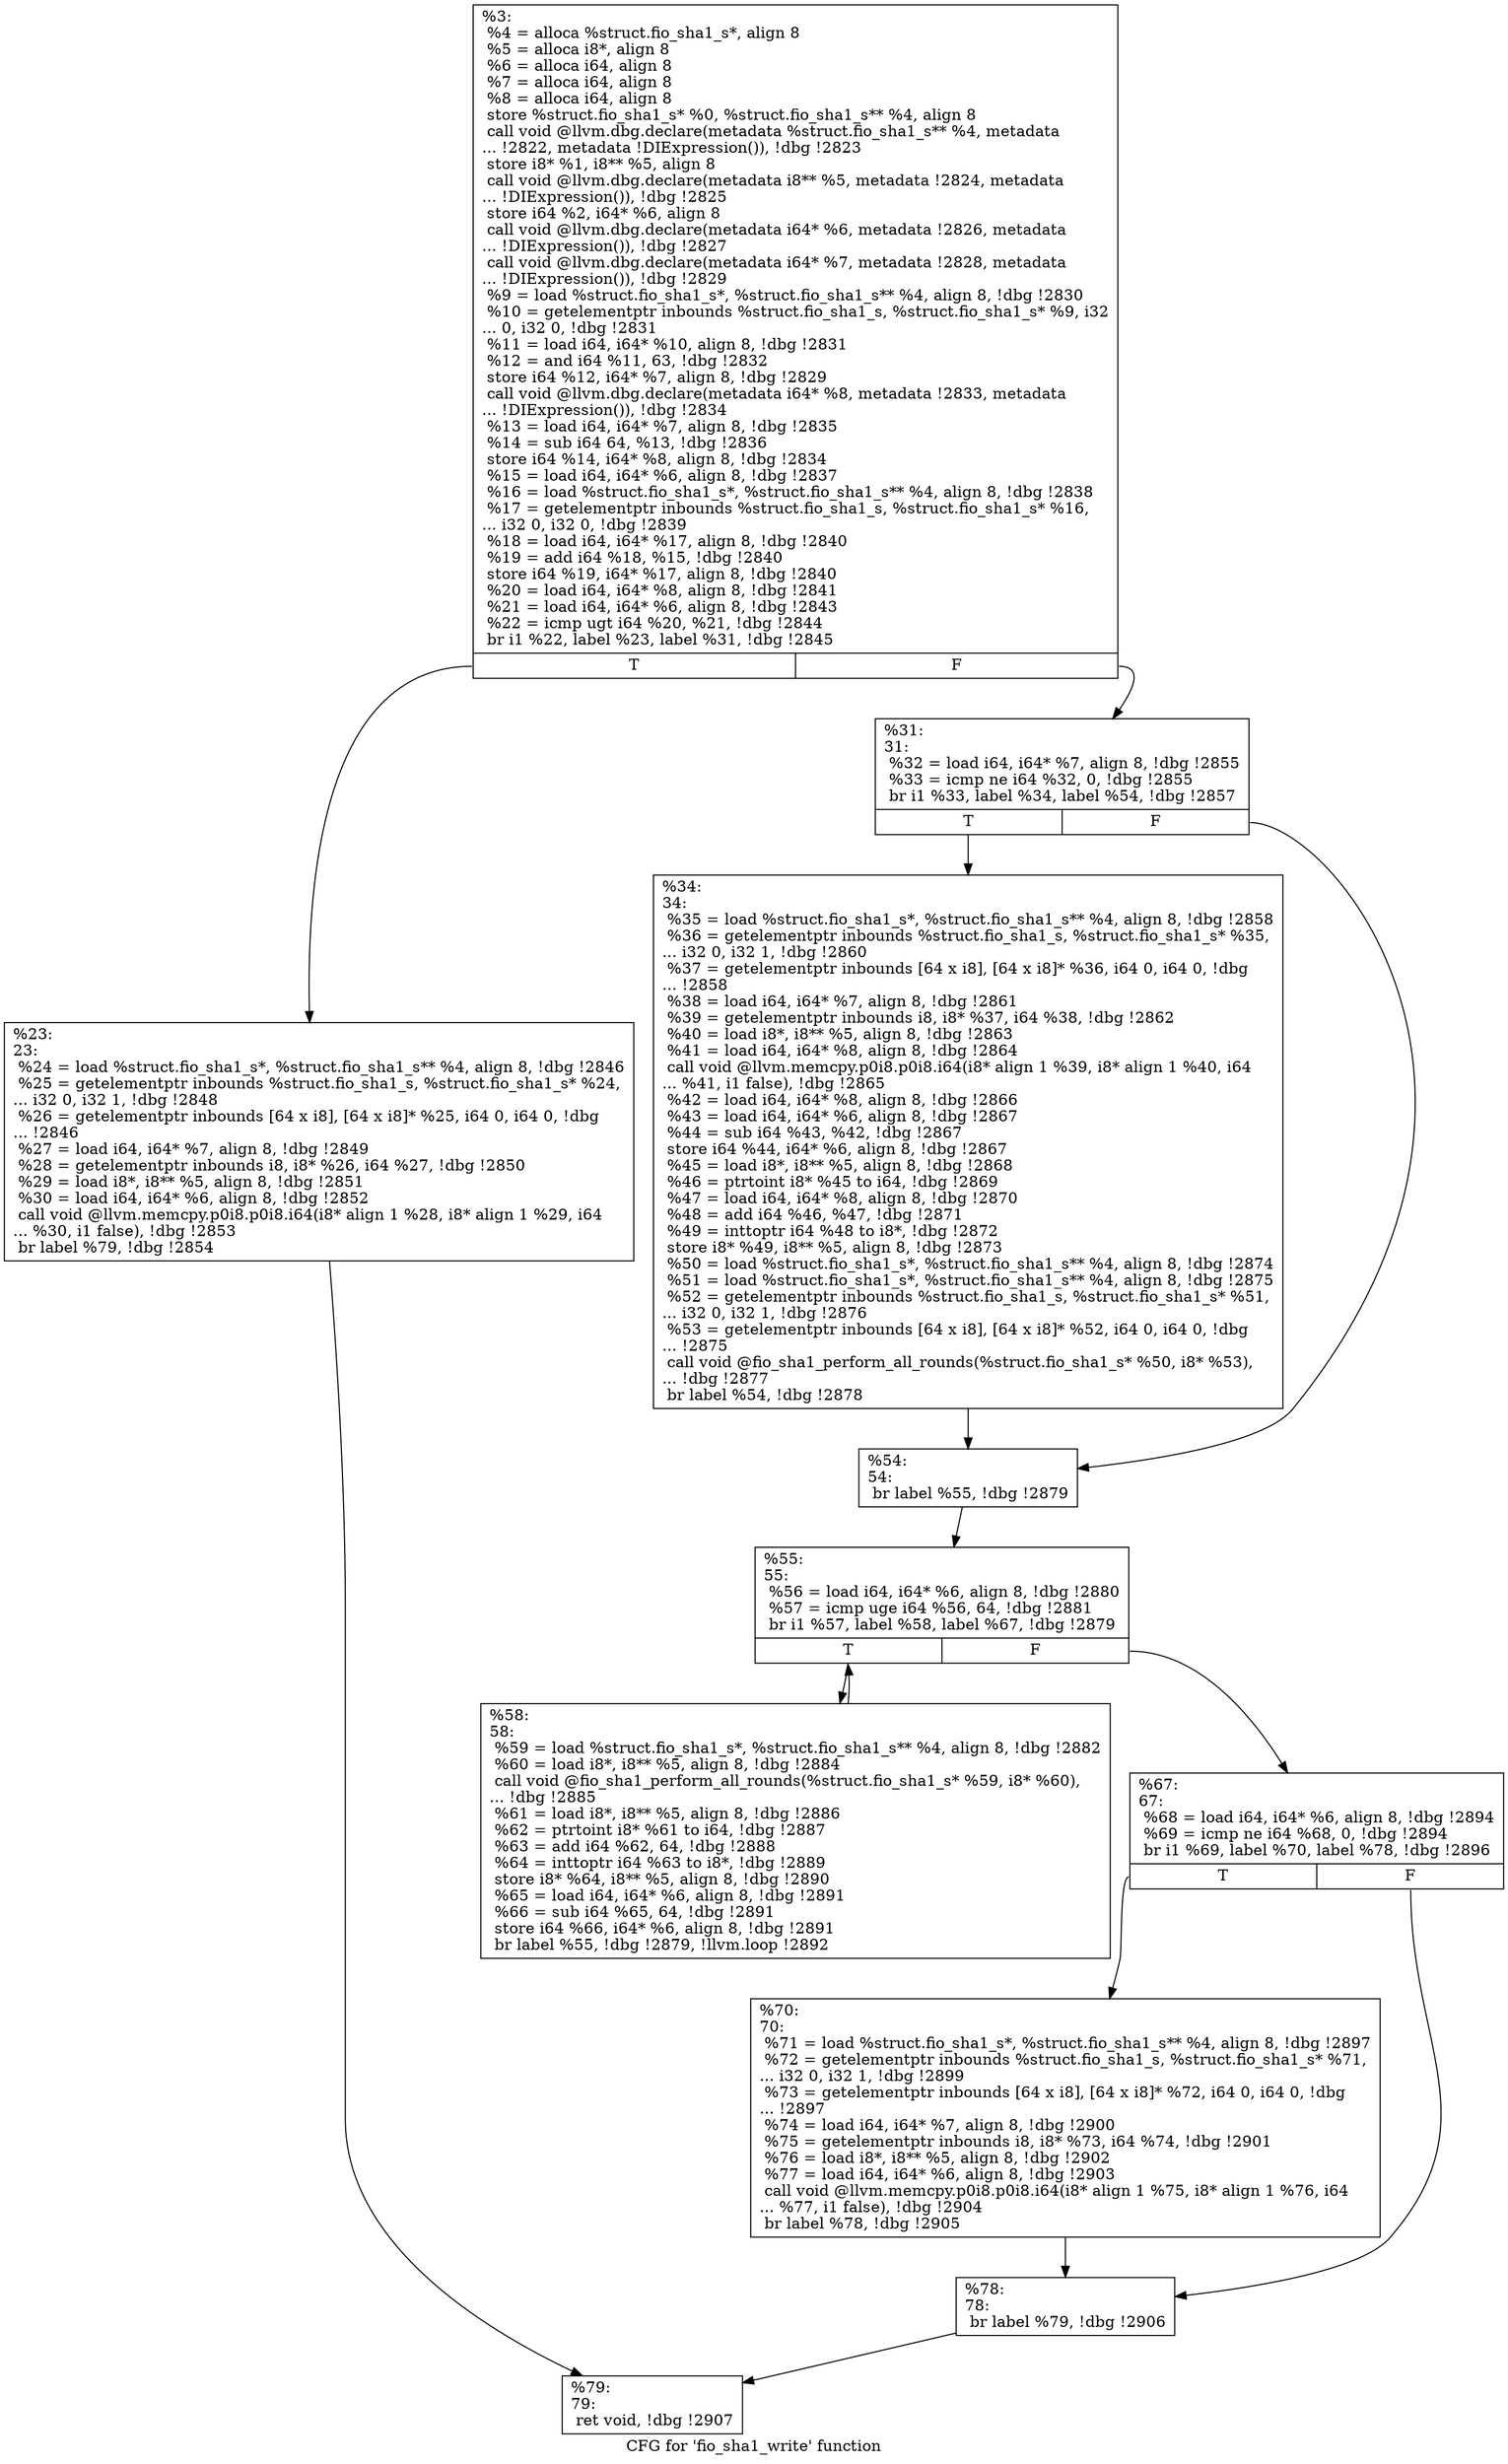 digraph "CFG for 'fio_sha1_write' function" {
	label="CFG for 'fio_sha1_write' function";

	Node0x5568511d38e0 [shape=record,label="{%3:\l  %4 = alloca %struct.fio_sha1_s*, align 8\l  %5 = alloca i8*, align 8\l  %6 = alloca i64, align 8\l  %7 = alloca i64, align 8\l  %8 = alloca i64, align 8\l  store %struct.fio_sha1_s* %0, %struct.fio_sha1_s** %4, align 8\l  call void @llvm.dbg.declare(metadata %struct.fio_sha1_s** %4, metadata\l... !2822, metadata !DIExpression()), !dbg !2823\l  store i8* %1, i8** %5, align 8\l  call void @llvm.dbg.declare(metadata i8** %5, metadata !2824, metadata\l... !DIExpression()), !dbg !2825\l  store i64 %2, i64* %6, align 8\l  call void @llvm.dbg.declare(metadata i64* %6, metadata !2826, metadata\l... !DIExpression()), !dbg !2827\l  call void @llvm.dbg.declare(metadata i64* %7, metadata !2828, metadata\l... !DIExpression()), !dbg !2829\l  %9 = load %struct.fio_sha1_s*, %struct.fio_sha1_s** %4, align 8, !dbg !2830\l  %10 = getelementptr inbounds %struct.fio_sha1_s, %struct.fio_sha1_s* %9, i32\l... 0, i32 0, !dbg !2831\l  %11 = load i64, i64* %10, align 8, !dbg !2831\l  %12 = and i64 %11, 63, !dbg !2832\l  store i64 %12, i64* %7, align 8, !dbg !2829\l  call void @llvm.dbg.declare(metadata i64* %8, metadata !2833, metadata\l... !DIExpression()), !dbg !2834\l  %13 = load i64, i64* %7, align 8, !dbg !2835\l  %14 = sub i64 64, %13, !dbg !2836\l  store i64 %14, i64* %8, align 8, !dbg !2834\l  %15 = load i64, i64* %6, align 8, !dbg !2837\l  %16 = load %struct.fio_sha1_s*, %struct.fio_sha1_s** %4, align 8, !dbg !2838\l  %17 = getelementptr inbounds %struct.fio_sha1_s, %struct.fio_sha1_s* %16,\l... i32 0, i32 0, !dbg !2839\l  %18 = load i64, i64* %17, align 8, !dbg !2840\l  %19 = add i64 %18, %15, !dbg !2840\l  store i64 %19, i64* %17, align 8, !dbg !2840\l  %20 = load i64, i64* %8, align 8, !dbg !2841\l  %21 = load i64, i64* %6, align 8, !dbg !2843\l  %22 = icmp ugt i64 %20, %21, !dbg !2844\l  br i1 %22, label %23, label %31, !dbg !2845\l|{<s0>T|<s1>F}}"];
	Node0x5568511d38e0:s0 -> Node0x5568511d4090;
	Node0x5568511d38e0:s1 -> Node0x5568511d40e0;
	Node0x5568511d4090 [shape=record,label="{%23:\l23:                                               \l  %24 = load %struct.fio_sha1_s*, %struct.fio_sha1_s** %4, align 8, !dbg !2846\l  %25 = getelementptr inbounds %struct.fio_sha1_s, %struct.fio_sha1_s* %24,\l... i32 0, i32 1, !dbg !2848\l  %26 = getelementptr inbounds [64 x i8], [64 x i8]* %25, i64 0, i64 0, !dbg\l... !2846\l  %27 = load i64, i64* %7, align 8, !dbg !2849\l  %28 = getelementptr inbounds i8, i8* %26, i64 %27, !dbg !2850\l  %29 = load i8*, i8** %5, align 8, !dbg !2851\l  %30 = load i64, i64* %6, align 8, !dbg !2852\l  call void @llvm.memcpy.p0i8.p0i8.i64(i8* align 1 %28, i8* align 1 %29, i64\l... %30, i1 false), !dbg !2853\l  br label %79, !dbg !2854\l}"];
	Node0x5568511d4090 -> Node0x5568511d4360;
	Node0x5568511d40e0 [shape=record,label="{%31:\l31:                                               \l  %32 = load i64, i64* %7, align 8, !dbg !2855\l  %33 = icmp ne i64 %32, 0, !dbg !2855\l  br i1 %33, label %34, label %54, !dbg !2857\l|{<s0>T|<s1>F}}"];
	Node0x5568511d40e0:s0 -> Node0x5568511d4130;
	Node0x5568511d40e0:s1 -> Node0x5568511d4180;
	Node0x5568511d4130 [shape=record,label="{%34:\l34:                                               \l  %35 = load %struct.fio_sha1_s*, %struct.fio_sha1_s** %4, align 8, !dbg !2858\l  %36 = getelementptr inbounds %struct.fio_sha1_s, %struct.fio_sha1_s* %35,\l... i32 0, i32 1, !dbg !2860\l  %37 = getelementptr inbounds [64 x i8], [64 x i8]* %36, i64 0, i64 0, !dbg\l... !2858\l  %38 = load i64, i64* %7, align 8, !dbg !2861\l  %39 = getelementptr inbounds i8, i8* %37, i64 %38, !dbg !2862\l  %40 = load i8*, i8** %5, align 8, !dbg !2863\l  %41 = load i64, i64* %8, align 8, !dbg !2864\l  call void @llvm.memcpy.p0i8.p0i8.i64(i8* align 1 %39, i8* align 1 %40, i64\l... %41, i1 false), !dbg !2865\l  %42 = load i64, i64* %8, align 8, !dbg !2866\l  %43 = load i64, i64* %6, align 8, !dbg !2867\l  %44 = sub i64 %43, %42, !dbg !2867\l  store i64 %44, i64* %6, align 8, !dbg !2867\l  %45 = load i8*, i8** %5, align 8, !dbg !2868\l  %46 = ptrtoint i8* %45 to i64, !dbg !2869\l  %47 = load i64, i64* %8, align 8, !dbg !2870\l  %48 = add i64 %46, %47, !dbg !2871\l  %49 = inttoptr i64 %48 to i8*, !dbg !2872\l  store i8* %49, i8** %5, align 8, !dbg !2873\l  %50 = load %struct.fio_sha1_s*, %struct.fio_sha1_s** %4, align 8, !dbg !2874\l  %51 = load %struct.fio_sha1_s*, %struct.fio_sha1_s** %4, align 8, !dbg !2875\l  %52 = getelementptr inbounds %struct.fio_sha1_s, %struct.fio_sha1_s* %51,\l... i32 0, i32 1, !dbg !2876\l  %53 = getelementptr inbounds [64 x i8], [64 x i8]* %52, i64 0, i64 0, !dbg\l... !2875\l  call void @fio_sha1_perform_all_rounds(%struct.fio_sha1_s* %50, i8* %53),\l... !dbg !2877\l  br label %54, !dbg !2878\l}"];
	Node0x5568511d4130 -> Node0x5568511d4180;
	Node0x5568511d4180 [shape=record,label="{%54:\l54:                                               \l  br label %55, !dbg !2879\l}"];
	Node0x5568511d4180 -> Node0x5568511d41d0;
	Node0x5568511d41d0 [shape=record,label="{%55:\l55:                                               \l  %56 = load i64, i64* %6, align 8, !dbg !2880\l  %57 = icmp uge i64 %56, 64, !dbg !2881\l  br i1 %57, label %58, label %67, !dbg !2879\l|{<s0>T|<s1>F}}"];
	Node0x5568511d41d0:s0 -> Node0x5568511d4220;
	Node0x5568511d41d0:s1 -> Node0x5568511d4270;
	Node0x5568511d4220 [shape=record,label="{%58:\l58:                                               \l  %59 = load %struct.fio_sha1_s*, %struct.fio_sha1_s** %4, align 8, !dbg !2882\l  %60 = load i8*, i8** %5, align 8, !dbg !2884\l  call void @fio_sha1_perform_all_rounds(%struct.fio_sha1_s* %59, i8* %60),\l... !dbg !2885\l  %61 = load i8*, i8** %5, align 8, !dbg !2886\l  %62 = ptrtoint i8* %61 to i64, !dbg !2887\l  %63 = add i64 %62, 64, !dbg !2888\l  %64 = inttoptr i64 %63 to i8*, !dbg !2889\l  store i8* %64, i8** %5, align 8, !dbg !2890\l  %65 = load i64, i64* %6, align 8, !dbg !2891\l  %66 = sub i64 %65, 64, !dbg !2891\l  store i64 %66, i64* %6, align 8, !dbg !2891\l  br label %55, !dbg !2879, !llvm.loop !2892\l}"];
	Node0x5568511d4220 -> Node0x5568511d41d0;
	Node0x5568511d4270 [shape=record,label="{%67:\l67:                                               \l  %68 = load i64, i64* %6, align 8, !dbg !2894\l  %69 = icmp ne i64 %68, 0, !dbg !2894\l  br i1 %69, label %70, label %78, !dbg !2896\l|{<s0>T|<s1>F}}"];
	Node0x5568511d4270:s0 -> Node0x5568511d42c0;
	Node0x5568511d4270:s1 -> Node0x5568511d4310;
	Node0x5568511d42c0 [shape=record,label="{%70:\l70:                                               \l  %71 = load %struct.fio_sha1_s*, %struct.fio_sha1_s** %4, align 8, !dbg !2897\l  %72 = getelementptr inbounds %struct.fio_sha1_s, %struct.fio_sha1_s* %71,\l... i32 0, i32 1, !dbg !2899\l  %73 = getelementptr inbounds [64 x i8], [64 x i8]* %72, i64 0, i64 0, !dbg\l... !2897\l  %74 = load i64, i64* %7, align 8, !dbg !2900\l  %75 = getelementptr inbounds i8, i8* %73, i64 %74, !dbg !2901\l  %76 = load i8*, i8** %5, align 8, !dbg !2902\l  %77 = load i64, i64* %6, align 8, !dbg !2903\l  call void @llvm.memcpy.p0i8.p0i8.i64(i8* align 1 %75, i8* align 1 %76, i64\l... %77, i1 false), !dbg !2904\l  br label %78, !dbg !2905\l}"];
	Node0x5568511d42c0 -> Node0x5568511d4310;
	Node0x5568511d4310 [shape=record,label="{%78:\l78:                                               \l  br label %79, !dbg !2906\l}"];
	Node0x5568511d4310 -> Node0x5568511d4360;
	Node0x5568511d4360 [shape=record,label="{%79:\l79:                                               \l  ret void, !dbg !2907\l}"];
}
